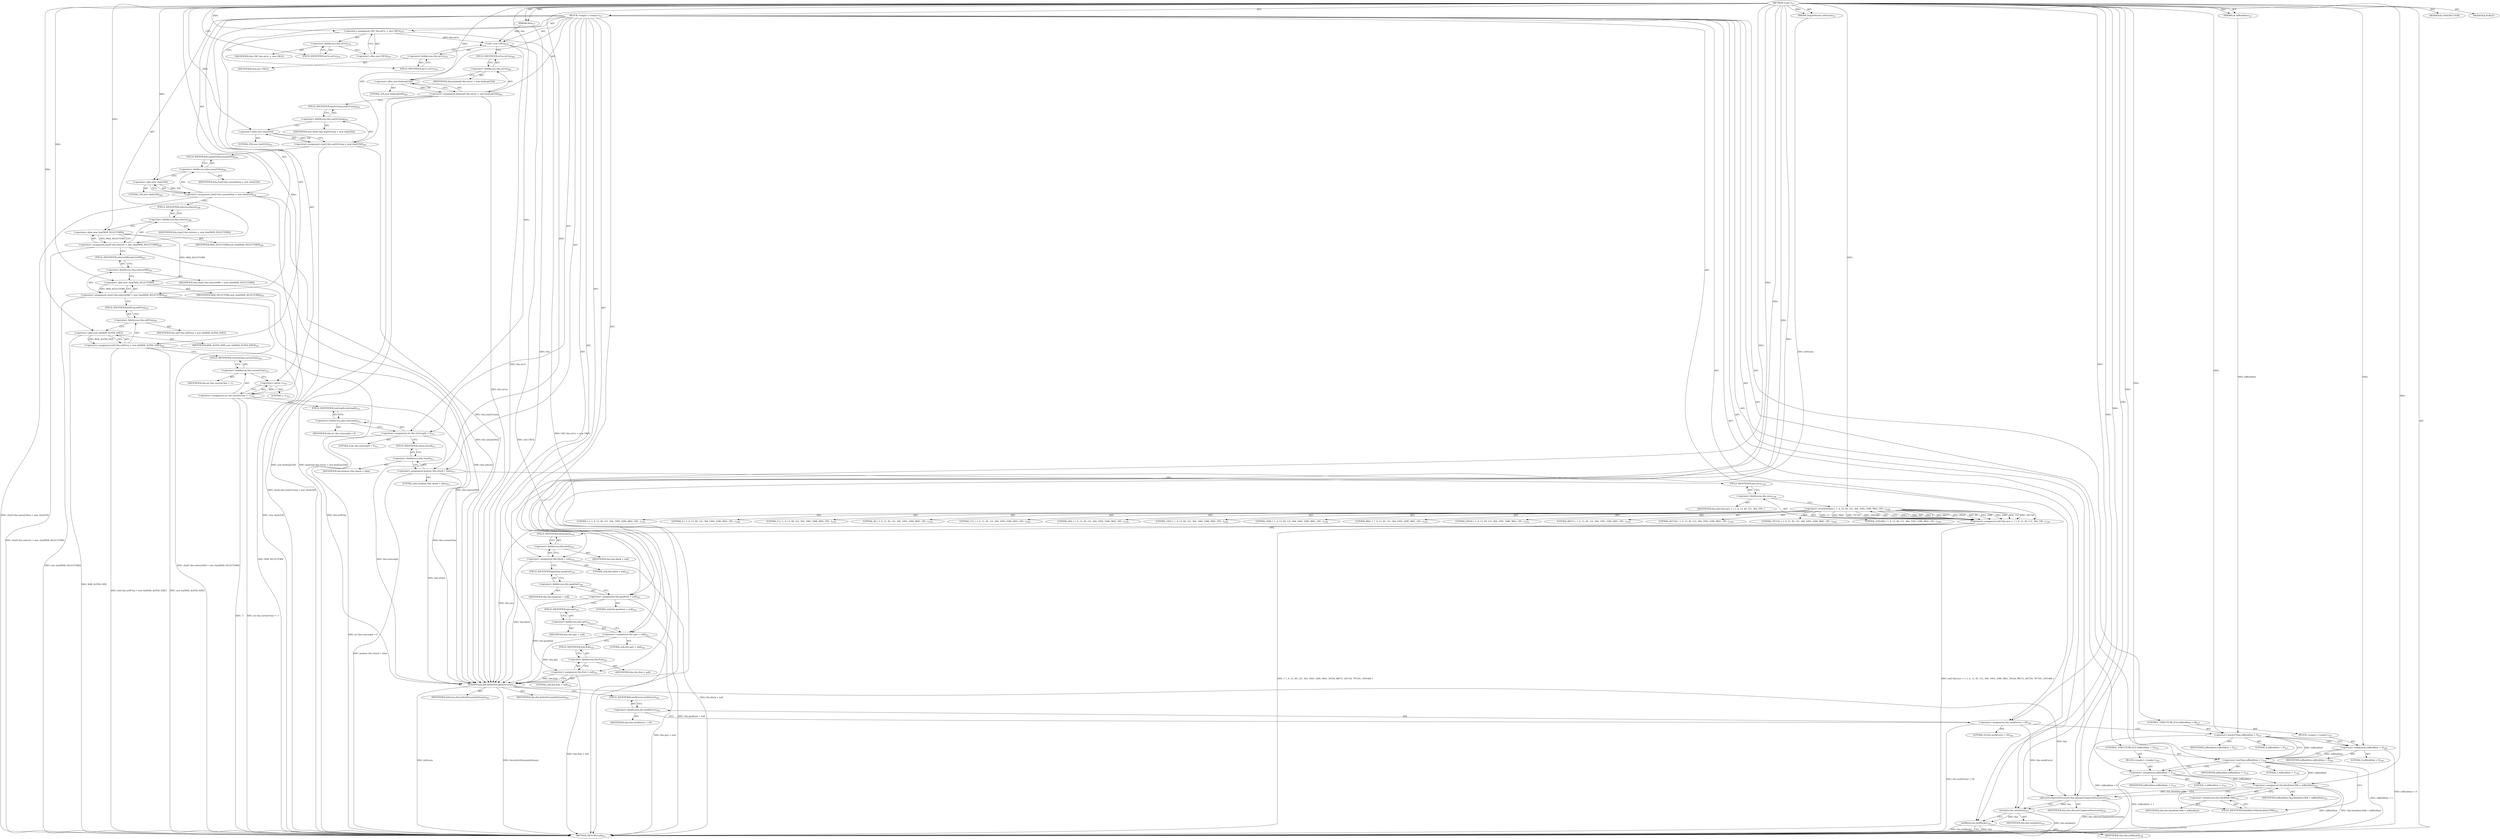 digraph "&lt;init&gt;" {  
"111669149700" [label = <(METHOD,&lt;init&gt;)<SUB>317</SUB>> ]
"115964117010" [label = <(PARAM,this)<SUB>317</SUB>> ]
"115964117017" [label = <(PARAM,OutputStream inStream)<SUB>317</SUB>> ]
"115964117018" [label = <(PARAM,int inBlockSize)<SUB>317</SUB>> ]
"25769803807" [label = <(BLOCK,&lt;empty&gt;,&lt;empty&gt;)<SUB>317</SUB>> ]
"30064771301" [label = <(&lt;operator&gt;.assignment,CRC this.mCrc = new CRC())<SUB>278</SUB>> ]
"30064771302" [label = <(&lt;operator&gt;.fieldAccess,this.mCrc)<SUB>278</SUB>> ]
"68719477036" [label = <(IDENTIFIER,this,CRC this.mCrc = new CRC())> ]
"55834574856" [label = <(FIELD_IDENTIFIER,mCrc,mCrc)<SUB>278</SUB>> ]
"30064771303" [label = <(&lt;operator&gt;.alloc,new CRC())<SUB>278</SUB>> ]
"30064771304" [label = <(&lt;init&gt;,new CRC())<SUB>278</SUB>> ]
"30064771305" [label = <(&lt;operator&gt;.fieldAccess,this.mCrc)<SUB>278</SUB>> ]
"68719477037" [label = <(IDENTIFIER,this,new CRC())> ]
"55834574857" [label = <(FIELD_IDENTIFIER,mCrc,mCrc)<SUB>278</SUB>> ]
"30064771306" [label = <(&lt;operator&gt;.assignment,boolean[] this.inUse = new boolean[256])<SUB>280</SUB>> ]
"30064771307" [label = <(&lt;operator&gt;.fieldAccess,this.inUse)<SUB>280</SUB>> ]
"68719477038" [label = <(IDENTIFIER,this,boolean[] this.inUse = new boolean[256])> ]
"55834574858" [label = <(FIELD_IDENTIFIER,inUse,inUse)<SUB>280</SUB>> ]
"30064771308" [label = <(&lt;operator&gt;.alloc,new boolean[256])> ]
"90194313287" [label = <(LITERAL,256,new boolean[256])<SUB>280</SUB>> ]
"30064771309" [label = <(&lt;operator&gt;.assignment,char[] this.seqToUnseq = new char[256])<SUB>283</SUB>> ]
"30064771310" [label = <(&lt;operator&gt;.fieldAccess,this.seqToUnseq)<SUB>283</SUB>> ]
"68719477039" [label = <(IDENTIFIER,this,char[] this.seqToUnseq = new char[256])> ]
"55834574859" [label = <(FIELD_IDENTIFIER,seqToUnseq,seqToUnseq)<SUB>283</SUB>> ]
"30064771311" [label = <(&lt;operator&gt;.alloc,new char[256])> ]
"90194313288" [label = <(LITERAL,256,new char[256])<SUB>283</SUB>> ]
"30064771312" [label = <(&lt;operator&gt;.assignment,char[] this.unseqToSeq = new char[256])<SUB>284</SUB>> ]
"30064771313" [label = <(&lt;operator&gt;.fieldAccess,this.unseqToSeq)<SUB>284</SUB>> ]
"68719477040" [label = <(IDENTIFIER,this,char[] this.unseqToSeq = new char[256])> ]
"55834574860" [label = <(FIELD_IDENTIFIER,unseqToSeq,unseqToSeq)<SUB>284</SUB>> ]
"30064771314" [label = <(&lt;operator&gt;.alloc,new char[256])> ]
"90194313289" [label = <(LITERAL,256,new char[256])<SUB>284</SUB>> ]
"30064771315" [label = <(&lt;operator&gt;.assignment,char[] this.selector = new char[MAX_SELECTORS])<SUB>286</SUB>> ]
"30064771316" [label = <(&lt;operator&gt;.fieldAccess,this.selector)<SUB>286</SUB>> ]
"68719477041" [label = <(IDENTIFIER,this,char[] this.selector = new char[MAX_SELECTORS])> ]
"55834574861" [label = <(FIELD_IDENTIFIER,selector,selector)<SUB>286</SUB>> ]
"30064771317" [label = <(&lt;operator&gt;.alloc,new char[MAX_SELECTORS])> ]
"68719477042" [label = <(IDENTIFIER,MAX_SELECTORS,new char[MAX_SELECTORS])<SUB>286</SUB>> ]
"30064771318" [label = <(&lt;operator&gt;.assignment,char[] this.selectorMtf = new char[MAX_SELECTORS])<SUB>287</SUB>> ]
"30064771319" [label = <(&lt;operator&gt;.fieldAccess,this.selectorMtf)<SUB>287</SUB>> ]
"68719477043" [label = <(IDENTIFIER,this,char[] this.selectorMtf = new char[MAX_SELECTORS])> ]
"55834574862" [label = <(FIELD_IDENTIFIER,selectorMtf,selectorMtf)<SUB>287</SUB>> ]
"30064771320" [label = <(&lt;operator&gt;.alloc,new char[MAX_SELECTORS])> ]
"68719477044" [label = <(IDENTIFIER,MAX_SELECTORS,new char[MAX_SELECTORS])<SUB>287</SUB>> ]
"30064771321" [label = <(&lt;operator&gt;.assignment,int[] this.mtfFreq = new int[MAX_ALPHA_SIZE])<SUB>297</SUB>> ]
"30064771322" [label = <(&lt;operator&gt;.fieldAccess,this.mtfFreq)<SUB>297</SUB>> ]
"68719477045" [label = <(IDENTIFIER,this,int[] this.mtfFreq = new int[MAX_ALPHA_SIZE])> ]
"55834574863" [label = <(FIELD_IDENTIFIER,mtfFreq,mtfFreq)<SUB>297</SUB>> ]
"30064771323" [label = <(&lt;operator&gt;.alloc,new int[MAX_ALPHA_SIZE])> ]
"68719477046" [label = <(IDENTIFIER,MAX_ALPHA_SIZE,new int[MAX_ALPHA_SIZE])<SUB>297</SUB>> ]
"30064771324" [label = <(&lt;operator&gt;.assignment,int this.currentChar = -1)<SUB>310</SUB>> ]
"30064771325" [label = <(&lt;operator&gt;.fieldAccess,this.currentChar)<SUB>310</SUB>> ]
"68719477047" [label = <(IDENTIFIER,this,int this.currentChar = -1)> ]
"55834574864" [label = <(FIELD_IDENTIFIER,currentChar,currentChar)<SUB>310</SUB>> ]
"30064771326" [label = <(&lt;operator&gt;.minus,-1)<SUB>310</SUB>> ]
"90194313290" [label = <(LITERAL,1,-1)<SUB>310</SUB>> ]
"30064771327" [label = <(&lt;operator&gt;.assignment,int this.runLength = 0)<SUB>311</SUB>> ]
"30064771328" [label = <(&lt;operator&gt;.fieldAccess,this.runLength)<SUB>311</SUB>> ]
"68719477048" [label = <(IDENTIFIER,this,int this.runLength = 0)> ]
"55834574865" [label = <(FIELD_IDENTIFIER,runLength,runLength)<SUB>311</SUB>> ]
"90194313291" [label = <(LITERAL,0,int this.runLength = 0)<SUB>311</SUB>> ]
"30064771329" [label = <(&lt;operator&gt;.assignment,boolean this.closed = false)<SUB>411</SUB>> ]
"30064771330" [label = <(&lt;operator&gt;.fieldAccess,this.closed)<SUB>411</SUB>> ]
"68719477049" [label = <(IDENTIFIER,this,boolean this.closed = false)> ]
"55834574866" [label = <(FIELD_IDENTIFIER,closed,closed)<SUB>411</SUB>> ]
"90194313292" [label = <(LITERAL,false,boolean this.closed = false)<SUB>411</SUB>> ]
"30064771331" [label = <(&lt;operator&gt;.assignment,int[] this.incs = { 1, 4, 13, 40, 121, 364, 109...)<SUB>1538</SUB>> ]
"30064771332" [label = <(&lt;operator&gt;.fieldAccess,this.incs)<SUB>1538</SUB>> ]
"68719477050" [label = <(IDENTIFIER,this,int[] this.incs = { 1, 4, 13, 40, 121, 364, 109...)> ]
"55834574867" [label = <(FIELD_IDENTIFIER,incs,incs)<SUB>1538</SUB>> ]
"30064771333" [label = <(&lt;operator&gt;.arrayInitializer,{ 1, 4, 13, 40, 121, 364, 1093, 3280, 9841, 295...)<SUB>1538</SUB>> ]
"90194313293" [label = <(LITERAL,1,{ 1, 4, 13, 40, 121, 364, 1093, 3280, 9841, 295...)<SUB>1538</SUB>> ]
"90194313294" [label = <(LITERAL,4,{ 1, 4, 13, 40, 121, 364, 1093, 3280, 9841, 295...)<SUB>1538</SUB>> ]
"90194313295" [label = <(LITERAL,13,{ 1, 4, 13, 40, 121, 364, 1093, 3280, 9841, 295...)<SUB>1538</SUB>> ]
"90194313296" [label = <(LITERAL,40,{ 1, 4, 13, 40, 121, 364, 1093, 3280, 9841, 295...)<SUB>1538</SUB>> ]
"90194313297" [label = <(LITERAL,121,{ 1, 4, 13, 40, 121, 364, 1093, 3280, 9841, 295...)<SUB>1538</SUB>> ]
"90194313298" [label = <(LITERAL,364,{ 1, 4, 13, 40, 121, 364, 1093, 3280, 9841, 295...)<SUB>1538</SUB>> ]
"90194313299" [label = <(LITERAL,1093,{ 1, 4, 13, 40, 121, 364, 1093, 3280, 9841, 295...)<SUB>1538</SUB>> ]
"90194313300" [label = <(LITERAL,3280,{ 1, 4, 13, 40, 121, 364, 1093, 3280, 9841, 295...)<SUB>1538</SUB>> ]
"90194313301" [label = <(LITERAL,9841,{ 1, 4, 13, 40, 121, 364, 1093, 3280, 9841, 295...)<SUB>1539</SUB>> ]
"90194313302" [label = <(LITERAL,29524,{ 1, 4, 13, 40, 121, 364, 1093, 3280, 9841, 295...)<SUB>1539</SUB>> ]
"90194313303" [label = <(LITERAL,88573,{ 1, 4, 13, 40, 121, 364, 1093, 3280, 9841, 295...)<SUB>1539</SUB>> ]
"90194313304" [label = <(LITERAL,265720,{ 1, 4, 13, 40, 121, 364, 1093, 3280, 9841, 295...)<SUB>1539</SUB>> ]
"90194313305" [label = <(LITERAL,797161,{ 1, 4, 13, 40, 121, 364, 1093, 3280, 9841, 295...)<SUB>1540</SUB>> ]
"90194313306" [label = <(LITERAL,2391484,{ 1, 4, 13, 40, 121, 364, 1093, 3280, 9841, 295...)<SUB>1540</SUB>> ]
"30064771334" [label = <(&lt;operator&gt;.assignment,this.block = null)<SUB>319</SUB>> ]
"30064771335" [label = <(&lt;operator&gt;.fieldAccess,this.block)<SUB>319</SUB>> ]
"68719477051" [label = <(IDENTIFIER,this,this.block = null)> ]
"55834574868" [label = <(FIELD_IDENTIFIER,block,block)<SUB>319</SUB>> ]
"90194313307" [label = <(LITERAL,null,this.block = null)<SUB>319</SUB>> ]
"30064771336" [label = <(&lt;operator&gt;.assignment,this.quadrant = null)<SUB>320</SUB>> ]
"30064771337" [label = <(&lt;operator&gt;.fieldAccess,this.quadrant)<SUB>320</SUB>> ]
"68719477052" [label = <(IDENTIFIER,this,this.quadrant = null)> ]
"55834574869" [label = <(FIELD_IDENTIFIER,quadrant,quadrant)<SUB>320</SUB>> ]
"90194313308" [label = <(LITERAL,null,this.quadrant = null)<SUB>320</SUB>> ]
"30064771338" [label = <(&lt;operator&gt;.assignment,this.zptr = null)<SUB>321</SUB>> ]
"30064771339" [label = <(&lt;operator&gt;.fieldAccess,this.zptr)<SUB>321</SUB>> ]
"68719477053" [label = <(IDENTIFIER,this,this.zptr = null)> ]
"55834574870" [label = <(FIELD_IDENTIFIER,zptr,zptr)<SUB>321</SUB>> ]
"90194313309" [label = <(LITERAL,null,this.zptr = null)<SUB>321</SUB>> ]
"30064771340" [label = <(&lt;operator&gt;.assignment,this.ftab = null)<SUB>322</SUB>> ]
"30064771341" [label = <(&lt;operator&gt;.fieldAccess,this.ftab)<SUB>322</SUB>> ]
"68719477054" [label = <(IDENTIFIER,this,this.ftab = null)> ]
"55834574871" [label = <(FIELD_IDENTIFIER,ftab,ftab)<SUB>322</SUB>> ]
"90194313310" [label = <(LITERAL,null,this.ftab = null)<SUB>322</SUB>> ]
"30064771342" [label = <(bsSetStream,this.bsSetStream(inStream))<SUB>324</SUB>> ]
"68719476803" [label = <(IDENTIFIER,this,this.bsSetStream(inStream))<SUB>324</SUB>> ]
"68719477055" [label = <(IDENTIFIER,inStream,this.bsSetStream(inStream))<SUB>324</SUB>> ]
"30064771343" [label = <(&lt;operator&gt;.assignment,this.workFactor = 50)<SUB>326</SUB>> ]
"30064771344" [label = <(&lt;operator&gt;.fieldAccess,this.workFactor)<SUB>326</SUB>> ]
"68719477056" [label = <(IDENTIFIER,this,this.workFactor = 50)> ]
"55834574872" [label = <(FIELD_IDENTIFIER,workFactor,workFactor)<SUB>326</SUB>> ]
"90194313311" [label = <(LITERAL,50,this.workFactor = 50)<SUB>326</SUB>> ]
"47244640284" [label = <(CONTROL_STRUCTURE,IF,if (inBlockSize &gt; 9))<SUB>327</SUB>> ]
"30064771345" [label = <(&lt;operator&gt;.greaterThan,inBlockSize &gt; 9)<SUB>327</SUB>> ]
"68719477057" [label = <(IDENTIFIER,inBlockSize,inBlockSize &gt; 9)<SUB>327</SUB>> ]
"90194313312" [label = <(LITERAL,9,inBlockSize &gt; 9)<SUB>327</SUB>> ]
"25769803808" [label = <(BLOCK,&lt;empty&gt;,&lt;empty&gt;)<SUB>327</SUB>> ]
"30064771346" [label = <(&lt;operator&gt;.assignment,inBlockSize = 9)<SUB>328</SUB>> ]
"68719477058" [label = <(IDENTIFIER,inBlockSize,inBlockSize = 9)<SUB>328</SUB>> ]
"90194313313" [label = <(LITERAL,9,inBlockSize = 9)<SUB>328</SUB>> ]
"47244640285" [label = <(CONTROL_STRUCTURE,IF,if (inBlockSize &lt; 1))<SUB>330</SUB>> ]
"30064771347" [label = <(&lt;operator&gt;.lessThan,inBlockSize &lt; 1)<SUB>330</SUB>> ]
"68719477059" [label = <(IDENTIFIER,inBlockSize,inBlockSize &lt; 1)<SUB>330</SUB>> ]
"90194313314" [label = <(LITERAL,1,inBlockSize &lt; 1)<SUB>330</SUB>> ]
"25769803809" [label = <(BLOCK,&lt;empty&gt;,&lt;empty&gt;)<SUB>330</SUB>> ]
"30064771348" [label = <(&lt;operator&gt;.assignment,inBlockSize = 1)<SUB>331</SUB>> ]
"68719477060" [label = <(IDENTIFIER,inBlockSize,inBlockSize = 1)<SUB>331</SUB>> ]
"90194313315" [label = <(LITERAL,1,inBlockSize = 1)<SUB>331</SUB>> ]
"30064771349" [label = <(&lt;operator&gt;.assignment,this.blockSize100k = inBlockSize)<SUB>333</SUB>> ]
"30064771350" [label = <(&lt;operator&gt;.fieldAccess,this.blockSize100k)<SUB>333</SUB>> ]
"68719477061" [label = <(IDENTIFIER,this,this.blockSize100k = inBlockSize)> ]
"55834574873" [label = <(FIELD_IDENTIFIER,blockSize100k,blockSize100k)<SUB>333</SUB>> ]
"68719477062" [label = <(IDENTIFIER,inBlockSize,this.blockSize100k = inBlockSize)<SUB>333</SUB>> ]
"30064771351" [label = <(allocateCompressStructures,this.allocateCompressStructures())<SUB>334</SUB>> ]
"68719476804" [label = <(IDENTIFIER,this,this.allocateCompressStructures())<SUB>334</SUB>> ]
"30064771352" [label = <(initialize,this.initialize())<SUB>335</SUB>> ]
"68719476805" [label = <(IDENTIFIER,this,this.initialize())<SUB>335</SUB>> ]
"30064771353" [label = <(initBlock,this.initBlock())<SUB>336</SUB>> ]
"68719476806" [label = <(IDENTIFIER,this,this.initBlock())<SUB>336</SUB>> ]
"133143986218" [label = <(MODIFIER,CONSTRUCTOR)> ]
"133143986219" [label = <(MODIFIER,PUBLIC)> ]
"128849018884" [label = <(METHOD_RETURN,void)<SUB>337</SUB>> ]
  "111669149700" -> "115964117010"  [ label = "AST: "] 
  "111669149700" -> "115964117017"  [ label = "AST: "] 
  "111669149700" -> "115964117018"  [ label = "AST: "] 
  "111669149700" -> "25769803807"  [ label = "AST: "] 
  "111669149700" -> "133143986218"  [ label = "AST: "] 
  "111669149700" -> "133143986219"  [ label = "AST: "] 
  "111669149700" -> "128849018884"  [ label = "AST: "] 
  "25769803807" -> "30064771301"  [ label = "AST: "] 
  "25769803807" -> "30064771304"  [ label = "AST: "] 
  "25769803807" -> "30064771306"  [ label = "AST: "] 
  "25769803807" -> "30064771309"  [ label = "AST: "] 
  "25769803807" -> "30064771312"  [ label = "AST: "] 
  "25769803807" -> "30064771315"  [ label = "AST: "] 
  "25769803807" -> "30064771318"  [ label = "AST: "] 
  "25769803807" -> "30064771321"  [ label = "AST: "] 
  "25769803807" -> "30064771324"  [ label = "AST: "] 
  "25769803807" -> "30064771327"  [ label = "AST: "] 
  "25769803807" -> "30064771329"  [ label = "AST: "] 
  "25769803807" -> "30064771331"  [ label = "AST: "] 
  "25769803807" -> "30064771334"  [ label = "AST: "] 
  "25769803807" -> "30064771336"  [ label = "AST: "] 
  "25769803807" -> "30064771338"  [ label = "AST: "] 
  "25769803807" -> "30064771340"  [ label = "AST: "] 
  "25769803807" -> "30064771342"  [ label = "AST: "] 
  "25769803807" -> "30064771343"  [ label = "AST: "] 
  "25769803807" -> "47244640284"  [ label = "AST: "] 
  "25769803807" -> "47244640285"  [ label = "AST: "] 
  "25769803807" -> "30064771349"  [ label = "AST: "] 
  "25769803807" -> "30064771351"  [ label = "AST: "] 
  "25769803807" -> "30064771352"  [ label = "AST: "] 
  "25769803807" -> "30064771353"  [ label = "AST: "] 
  "30064771301" -> "30064771302"  [ label = "AST: "] 
  "30064771301" -> "30064771303"  [ label = "AST: "] 
  "30064771302" -> "68719477036"  [ label = "AST: "] 
  "30064771302" -> "55834574856"  [ label = "AST: "] 
  "30064771304" -> "30064771305"  [ label = "AST: "] 
  "30064771305" -> "68719477037"  [ label = "AST: "] 
  "30064771305" -> "55834574857"  [ label = "AST: "] 
  "30064771306" -> "30064771307"  [ label = "AST: "] 
  "30064771306" -> "30064771308"  [ label = "AST: "] 
  "30064771307" -> "68719477038"  [ label = "AST: "] 
  "30064771307" -> "55834574858"  [ label = "AST: "] 
  "30064771308" -> "90194313287"  [ label = "AST: "] 
  "30064771309" -> "30064771310"  [ label = "AST: "] 
  "30064771309" -> "30064771311"  [ label = "AST: "] 
  "30064771310" -> "68719477039"  [ label = "AST: "] 
  "30064771310" -> "55834574859"  [ label = "AST: "] 
  "30064771311" -> "90194313288"  [ label = "AST: "] 
  "30064771312" -> "30064771313"  [ label = "AST: "] 
  "30064771312" -> "30064771314"  [ label = "AST: "] 
  "30064771313" -> "68719477040"  [ label = "AST: "] 
  "30064771313" -> "55834574860"  [ label = "AST: "] 
  "30064771314" -> "90194313289"  [ label = "AST: "] 
  "30064771315" -> "30064771316"  [ label = "AST: "] 
  "30064771315" -> "30064771317"  [ label = "AST: "] 
  "30064771316" -> "68719477041"  [ label = "AST: "] 
  "30064771316" -> "55834574861"  [ label = "AST: "] 
  "30064771317" -> "68719477042"  [ label = "AST: "] 
  "30064771318" -> "30064771319"  [ label = "AST: "] 
  "30064771318" -> "30064771320"  [ label = "AST: "] 
  "30064771319" -> "68719477043"  [ label = "AST: "] 
  "30064771319" -> "55834574862"  [ label = "AST: "] 
  "30064771320" -> "68719477044"  [ label = "AST: "] 
  "30064771321" -> "30064771322"  [ label = "AST: "] 
  "30064771321" -> "30064771323"  [ label = "AST: "] 
  "30064771322" -> "68719477045"  [ label = "AST: "] 
  "30064771322" -> "55834574863"  [ label = "AST: "] 
  "30064771323" -> "68719477046"  [ label = "AST: "] 
  "30064771324" -> "30064771325"  [ label = "AST: "] 
  "30064771324" -> "30064771326"  [ label = "AST: "] 
  "30064771325" -> "68719477047"  [ label = "AST: "] 
  "30064771325" -> "55834574864"  [ label = "AST: "] 
  "30064771326" -> "90194313290"  [ label = "AST: "] 
  "30064771327" -> "30064771328"  [ label = "AST: "] 
  "30064771327" -> "90194313291"  [ label = "AST: "] 
  "30064771328" -> "68719477048"  [ label = "AST: "] 
  "30064771328" -> "55834574865"  [ label = "AST: "] 
  "30064771329" -> "30064771330"  [ label = "AST: "] 
  "30064771329" -> "90194313292"  [ label = "AST: "] 
  "30064771330" -> "68719477049"  [ label = "AST: "] 
  "30064771330" -> "55834574866"  [ label = "AST: "] 
  "30064771331" -> "30064771332"  [ label = "AST: "] 
  "30064771331" -> "30064771333"  [ label = "AST: "] 
  "30064771332" -> "68719477050"  [ label = "AST: "] 
  "30064771332" -> "55834574867"  [ label = "AST: "] 
  "30064771333" -> "90194313293"  [ label = "AST: "] 
  "30064771333" -> "90194313294"  [ label = "AST: "] 
  "30064771333" -> "90194313295"  [ label = "AST: "] 
  "30064771333" -> "90194313296"  [ label = "AST: "] 
  "30064771333" -> "90194313297"  [ label = "AST: "] 
  "30064771333" -> "90194313298"  [ label = "AST: "] 
  "30064771333" -> "90194313299"  [ label = "AST: "] 
  "30064771333" -> "90194313300"  [ label = "AST: "] 
  "30064771333" -> "90194313301"  [ label = "AST: "] 
  "30064771333" -> "90194313302"  [ label = "AST: "] 
  "30064771333" -> "90194313303"  [ label = "AST: "] 
  "30064771333" -> "90194313304"  [ label = "AST: "] 
  "30064771333" -> "90194313305"  [ label = "AST: "] 
  "30064771333" -> "90194313306"  [ label = "AST: "] 
  "30064771334" -> "30064771335"  [ label = "AST: "] 
  "30064771334" -> "90194313307"  [ label = "AST: "] 
  "30064771335" -> "68719477051"  [ label = "AST: "] 
  "30064771335" -> "55834574868"  [ label = "AST: "] 
  "30064771336" -> "30064771337"  [ label = "AST: "] 
  "30064771336" -> "90194313308"  [ label = "AST: "] 
  "30064771337" -> "68719477052"  [ label = "AST: "] 
  "30064771337" -> "55834574869"  [ label = "AST: "] 
  "30064771338" -> "30064771339"  [ label = "AST: "] 
  "30064771338" -> "90194313309"  [ label = "AST: "] 
  "30064771339" -> "68719477053"  [ label = "AST: "] 
  "30064771339" -> "55834574870"  [ label = "AST: "] 
  "30064771340" -> "30064771341"  [ label = "AST: "] 
  "30064771340" -> "90194313310"  [ label = "AST: "] 
  "30064771341" -> "68719477054"  [ label = "AST: "] 
  "30064771341" -> "55834574871"  [ label = "AST: "] 
  "30064771342" -> "68719476803"  [ label = "AST: "] 
  "30064771342" -> "68719477055"  [ label = "AST: "] 
  "30064771343" -> "30064771344"  [ label = "AST: "] 
  "30064771343" -> "90194313311"  [ label = "AST: "] 
  "30064771344" -> "68719477056"  [ label = "AST: "] 
  "30064771344" -> "55834574872"  [ label = "AST: "] 
  "47244640284" -> "30064771345"  [ label = "AST: "] 
  "47244640284" -> "25769803808"  [ label = "AST: "] 
  "30064771345" -> "68719477057"  [ label = "AST: "] 
  "30064771345" -> "90194313312"  [ label = "AST: "] 
  "25769803808" -> "30064771346"  [ label = "AST: "] 
  "30064771346" -> "68719477058"  [ label = "AST: "] 
  "30064771346" -> "90194313313"  [ label = "AST: "] 
  "47244640285" -> "30064771347"  [ label = "AST: "] 
  "47244640285" -> "25769803809"  [ label = "AST: "] 
  "30064771347" -> "68719477059"  [ label = "AST: "] 
  "30064771347" -> "90194313314"  [ label = "AST: "] 
  "25769803809" -> "30064771348"  [ label = "AST: "] 
  "30064771348" -> "68719477060"  [ label = "AST: "] 
  "30064771348" -> "90194313315"  [ label = "AST: "] 
  "30064771349" -> "30064771350"  [ label = "AST: "] 
  "30064771349" -> "68719477062"  [ label = "AST: "] 
  "30064771350" -> "68719477061"  [ label = "AST: "] 
  "30064771350" -> "55834574873"  [ label = "AST: "] 
  "30064771351" -> "68719476804"  [ label = "AST: "] 
  "30064771352" -> "68719476805"  [ label = "AST: "] 
  "30064771353" -> "68719476806"  [ label = "AST: "] 
  "30064771301" -> "55834574857"  [ label = "CFG: "] 
  "30064771304" -> "55834574858"  [ label = "CFG: "] 
  "30064771306" -> "55834574859"  [ label = "CFG: "] 
  "30064771309" -> "55834574860"  [ label = "CFG: "] 
  "30064771312" -> "55834574861"  [ label = "CFG: "] 
  "30064771315" -> "55834574862"  [ label = "CFG: "] 
  "30064771318" -> "55834574863"  [ label = "CFG: "] 
  "30064771321" -> "55834574864"  [ label = "CFG: "] 
  "30064771324" -> "55834574865"  [ label = "CFG: "] 
  "30064771327" -> "55834574866"  [ label = "CFG: "] 
  "30064771329" -> "55834574867"  [ label = "CFG: "] 
  "30064771331" -> "55834574868"  [ label = "CFG: "] 
  "30064771334" -> "55834574869"  [ label = "CFG: "] 
  "30064771336" -> "55834574870"  [ label = "CFG: "] 
  "30064771338" -> "55834574871"  [ label = "CFG: "] 
  "30064771340" -> "30064771342"  [ label = "CFG: "] 
  "30064771342" -> "55834574872"  [ label = "CFG: "] 
  "30064771343" -> "30064771345"  [ label = "CFG: "] 
  "30064771349" -> "30064771351"  [ label = "CFG: "] 
  "30064771351" -> "30064771352"  [ label = "CFG: "] 
  "30064771352" -> "30064771353"  [ label = "CFG: "] 
  "30064771353" -> "128849018884"  [ label = "CFG: "] 
  "30064771302" -> "30064771303"  [ label = "CFG: "] 
  "30064771303" -> "30064771301"  [ label = "CFG: "] 
  "30064771305" -> "30064771304"  [ label = "CFG: "] 
  "30064771307" -> "30064771308"  [ label = "CFG: "] 
  "30064771308" -> "30064771306"  [ label = "CFG: "] 
  "30064771310" -> "30064771311"  [ label = "CFG: "] 
  "30064771311" -> "30064771309"  [ label = "CFG: "] 
  "30064771313" -> "30064771314"  [ label = "CFG: "] 
  "30064771314" -> "30064771312"  [ label = "CFG: "] 
  "30064771316" -> "30064771317"  [ label = "CFG: "] 
  "30064771317" -> "30064771315"  [ label = "CFG: "] 
  "30064771319" -> "30064771320"  [ label = "CFG: "] 
  "30064771320" -> "30064771318"  [ label = "CFG: "] 
  "30064771322" -> "30064771323"  [ label = "CFG: "] 
  "30064771323" -> "30064771321"  [ label = "CFG: "] 
  "30064771325" -> "30064771326"  [ label = "CFG: "] 
  "30064771326" -> "30064771324"  [ label = "CFG: "] 
  "30064771328" -> "30064771327"  [ label = "CFG: "] 
  "30064771330" -> "30064771329"  [ label = "CFG: "] 
  "30064771332" -> "30064771333"  [ label = "CFG: "] 
  "30064771333" -> "30064771331"  [ label = "CFG: "] 
  "30064771335" -> "30064771334"  [ label = "CFG: "] 
  "30064771337" -> "30064771336"  [ label = "CFG: "] 
  "30064771339" -> "30064771338"  [ label = "CFG: "] 
  "30064771341" -> "30064771340"  [ label = "CFG: "] 
  "30064771344" -> "30064771343"  [ label = "CFG: "] 
  "30064771345" -> "30064771346"  [ label = "CFG: "] 
  "30064771345" -> "30064771347"  [ label = "CFG: "] 
  "30064771347" -> "30064771348"  [ label = "CFG: "] 
  "30064771347" -> "55834574873"  [ label = "CFG: "] 
  "30064771350" -> "30064771349"  [ label = "CFG: "] 
  "55834574856" -> "30064771302"  [ label = "CFG: "] 
  "55834574857" -> "30064771305"  [ label = "CFG: "] 
  "55834574858" -> "30064771307"  [ label = "CFG: "] 
  "55834574859" -> "30064771310"  [ label = "CFG: "] 
  "55834574860" -> "30064771313"  [ label = "CFG: "] 
  "55834574861" -> "30064771316"  [ label = "CFG: "] 
  "55834574862" -> "30064771319"  [ label = "CFG: "] 
  "55834574863" -> "30064771322"  [ label = "CFG: "] 
  "55834574864" -> "30064771325"  [ label = "CFG: "] 
  "55834574865" -> "30064771328"  [ label = "CFG: "] 
  "55834574866" -> "30064771330"  [ label = "CFG: "] 
  "55834574867" -> "30064771332"  [ label = "CFG: "] 
  "55834574868" -> "30064771335"  [ label = "CFG: "] 
  "55834574869" -> "30064771337"  [ label = "CFG: "] 
  "55834574870" -> "30064771339"  [ label = "CFG: "] 
  "55834574871" -> "30064771341"  [ label = "CFG: "] 
  "55834574872" -> "30064771344"  [ label = "CFG: "] 
  "30064771346" -> "30064771347"  [ label = "CFG: "] 
  "30064771348" -> "55834574873"  [ label = "CFG: "] 
  "55834574873" -> "30064771350"  [ label = "CFG: "] 
  "111669149700" -> "55834574856"  [ label = "CFG: "] 
  "30064771301" -> "128849018884"  [ label = "DDG: CRC this.mCrc = new CRC()"] 
  "30064771304" -> "128849018884"  [ label = "DDG: new CRC()"] 
  "30064771306" -> "128849018884"  [ label = "DDG: new boolean[256]"] 
  "30064771306" -> "128849018884"  [ label = "DDG: boolean[] this.inUse = new boolean[256]"] 
  "30064771309" -> "128849018884"  [ label = "DDG: char[] this.seqToUnseq = new char[256]"] 
  "30064771312" -> "128849018884"  [ label = "DDG: new char[256]"] 
  "30064771312" -> "128849018884"  [ label = "DDG: char[] this.unseqToSeq = new char[256]"] 
  "30064771315" -> "128849018884"  [ label = "DDG: char[] this.selector = new char[MAX_SELECTORS]"] 
  "30064771320" -> "128849018884"  [ label = "DDG: MAX_SELECTORS"] 
  "30064771318" -> "128849018884"  [ label = "DDG: new char[MAX_SELECTORS]"] 
  "30064771318" -> "128849018884"  [ label = "DDG: char[] this.selectorMtf = new char[MAX_SELECTORS]"] 
  "30064771321" -> "128849018884"  [ label = "DDG: new int[MAX_ALPHA_SIZE]"] 
  "30064771321" -> "128849018884"  [ label = "DDG: int[] this.mtfFreq = new int[MAX_ALPHA_SIZE]"] 
  "30064771324" -> "128849018884"  [ label = "DDG: -1"] 
  "30064771324" -> "128849018884"  [ label = "DDG: int this.currentChar = -1"] 
  "30064771327" -> "128849018884"  [ label = "DDG: int this.runLength = 0"] 
  "30064771329" -> "128849018884"  [ label = "DDG: boolean this.closed = false"] 
  "30064771331" -> "128849018884"  [ label = "DDG: { 1, 4, 13, 40, 121, 364, 1093, 3280, 9841, 29524, 88573, 265720, 797161, 2391484 }"] 
  "30064771331" -> "128849018884"  [ label = "DDG: int[] this.incs = { 1, 4, 13, 40, 121, 364, 1093, 3280, 9841, 29524, 88573, 265720, 797161, 2391484 }"] 
  "30064771334" -> "128849018884"  [ label = "DDG: this.block = null"] 
  "30064771336" -> "128849018884"  [ label = "DDG: this.quadrant = null"] 
  "30064771338" -> "128849018884"  [ label = "DDG: this.zptr = null"] 
  "30064771340" -> "128849018884"  [ label = "DDG: this.ftab = null"] 
  "30064771342" -> "128849018884"  [ label = "DDG: inStream"] 
  "30064771342" -> "128849018884"  [ label = "DDG: this.bsSetStream(inStream)"] 
  "30064771343" -> "128849018884"  [ label = "DDG: this.workFactor = 50"] 
  "30064771345" -> "128849018884"  [ label = "DDG: inBlockSize &gt; 9"] 
  "30064771346" -> "128849018884"  [ label = "DDG: inBlockSize = 9"] 
  "30064771347" -> "128849018884"  [ label = "DDG: inBlockSize &lt; 1"] 
  "30064771348" -> "128849018884"  [ label = "DDG: inBlockSize = 1"] 
  "30064771349" -> "128849018884"  [ label = "DDG: inBlockSize"] 
  "30064771349" -> "128849018884"  [ label = "DDG: this.blockSize100k = inBlockSize"] 
  "30064771351" -> "128849018884"  [ label = "DDG: this.allocateCompressStructures()"] 
  "30064771352" -> "128849018884"  [ label = "DDG: this.initialize()"] 
  "30064771353" -> "128849018884"  [ label = "DDG: this"] 
  "30064771353" -> "128849018884"  [ label = "DDG: this.initBlock()"] 
  "30064771323" -> "128849018884"  [ label = "DDG: MAX_ALPHA_SIZE"] 
  "111669149700" -> "115964117010"  [ label = "DDG: "] 
  "111669149700" -> "115964117017"  [ label = "DDG: "] 
  "111669149700" -> "115964117018"  [ label = "DDG: "] 
  "111669149700" -> "30064771301"  [ label = "DDG: "] 
  "30064771308" -> "30064771306"  [ label = "DDG: 256"] 
  "30064771311" -> "30064771309"  [ label = "DDG: 256"] 
  "30064771314" -> "30064771312"  [ label = "DDG: 256"] 
  "30064771317" -> "30064771315"  [ label = "DDG: MAX_SELECTORS"] 
  "30064771320" -> "30064771318"  [ label = "DDG: MAX_SELECTORS"] 
  "30064771323" -> "30064771321"  [ label = "DDG: MAX_ALPHA_SIZE"] 
  "30064771326" -> "30064771324"  [ label = "DDG: 1"] 
  "111669149700" -> "30064771327"  [ label = "DDG: "] 
  "111669149700" -> "30064771329"  [ label = "DDG: "] 
  "30064771333" -> "30064771331"  [ label = "DDG: 1"] 
  "30064771333" -> "30064771331"  [ label = "DDG: 364"] 
  "30064771333" -> "30064771331"  [ label = "DDG: 4"] 
  "30064771333" -> "30064771331"  [ label = "DDG: 88573"] 
  "30064771333" -> "30064771331"  [ label = "DDG: 29524"] 
  "30064771333" -> "30064771331"  [ label = "DDG: 40"] 
  "30064771333" -> "30064771331"  [ label = "DDG: 3280"] 
  "30064771333" -> "30064771331"  [ label = "DDG: 1093"] 
  "30064771333" -> "30064771331"  [ label = "DDG: 121"] 
  "30064771333" -> "30064771331"  [ label = "DDG: 265720"] 
  "30064771333" -> "30064771331"  [ label = "DDG: 13"] 
  "30064771333" -> "30064771331"  [ label = "DDG: 9841"] 
  "30064771333" -> "30064771331"  [ label = "DDG: 2391484"] 
  "30064771333" -> "30064771331"  [ label = "DDG: 797161"] 
  "111669149700" -> "30064771334"  [ label = "DDG: "] 
  "111669149700" -> "30064771336"  [ label = "DDG: "] 
  "111669149700" -> "30064771338"  [ label = "DDG: "] 
  "111669149700" -> "30064771340"  [ label = "DDG: "] 
  "111669149700" -> "30064771343"  [ label = "DDG: "] 
  "30064771347" -> "30064771349"  [ label = "DDG: inBlockSize"] 
  "30064771348" -> "30064771349"  [ label = "DDG: inBlockSize"] 
  "111669149700" -> "30064771349"  [ label = "DDG: "] 
  "115964117010" -> "30064771304"  [ label = "DDG: this"] 
  "30064771301" -> "30064771304"  [ label = "DDG: this.mCrc"] 
  "115964117010" -> "30064771342"  [ label = "DDG: this"] 
  "30064771304" -> "30064771342"  [ label = "DDG: this.mCrc"] 
  "30064771306" -> "30064771342"  [ label = "DDG: this.inUse"] 
  "30064771309" -> "30064771342"  [ label = "DDG: this.seqToUnseq"] 
  "30064771312" -> "30064771342"  [ label = "DDG: this.unseqToSeq"] 
  "30064771315" -> "30064771342"  [ label = "DDG: this.selector"] 
  "30064771318" -> "30064771342"  [ label = "DDG: this.selectorMtf"] 
  "30064771321" -> "30064771342"  [ label = "DDG: this.mtfFreq"] 
  "30064771324" -> "30064771342"  [ label = "DDG: this.currentChar"] 
  "30064771327" -> "30064771342"  [ label = "DDG: this.runLength"] 
  "30064771329" -> "30064771342"  [ label = "DDG: this.closed"] 
  "30064771331" -> "30064771342"  [ label = "DDG: this.incs"] 
  "30064771334" -> "30064771342"  [ label = "DDG: this.block"] 
  "30064771336" -> "30064771342"  [ label = "DDG: this.quadrant"] 
  "30064771338" -> "30064771342"  [ label = "DDG: this.zptr"] 
  "30064771340" -> "30064771342"  [ label = "DDG: this.ftab"] 
  "111669149700" -> "30064771342"  [ label = "DDG: "] 
  "115964117017" -> "30064771342"  [ label = "DDG: inStream"] 
  "30064771342" -> "30064771351"  [ label = "DDG: this"] 
  "30064771343" -> "30064771351"  [ label = "DDG: this.workFactor"] 
  "30064771349" -> "30064771351"  [ label = "DDG: this.blockSize100k"] 
  "111669149700" -> "30064771351"  [ label = "DDG: "] 
  "30064771351" -> "30064771352"  [ label = "DDG: this"] 
  "111669149700" -> "30064771352"  [ label = "DDG: "] 
  "30064771352" -> "30064771353"  [ label = "DDG: this"] 
  "111669149700" -> "30064771353"  [ label = "DDG: "] 
  "111669149700" -> "30064771308"  [ label = "DDG: "] 
  "111669149700" -> "30064771311"  [ label = "DDG: "] 
  "111669149700" -> "30064771314"  [ label = "DDG: "] 
  "111669149700" -> "30064771317"  [ label = "DDG: "] 
  "30064771317" -> "30064771320"  [ label = "DDG: MAX_SELECTORS"] 
  "111669149700" -> "30064771320"  [ label = "DDG: "] 
  "111669149700" -> "30064771323"  [ label = "DDG: "] 
  "111669149700" -> "30064771326"  [ label = "DDG: "] 
  "111669149700" -> "30064771333"  [ label = "DDG: "] 
  "115964117018" -> "30064771345"  [ label = "DDG: inBlockSize"] 
  "111669149700" -> "30064771345"  [ label = "DDG: "] 
  "111669149700" -> "30064771346"  [ label = "DDG: "] 
  "30064771345" -> "30064771347"  [ label = "DDG: inBlockSize"] 
  "30064771346" -> "30064771347"  [ label = "DDG: inBlockSize"] 
  "111669149700" -> "30064771347"  [ label = "DDG: "] 
  "111669149700" -> "30064771348"  [ label = "DDG: "] 
  "30064771345" -> "30064771346"  [ label = "CDG: "] 
  "30064771347" -> "30064771348"  [ label = "CDG: "] 
}
